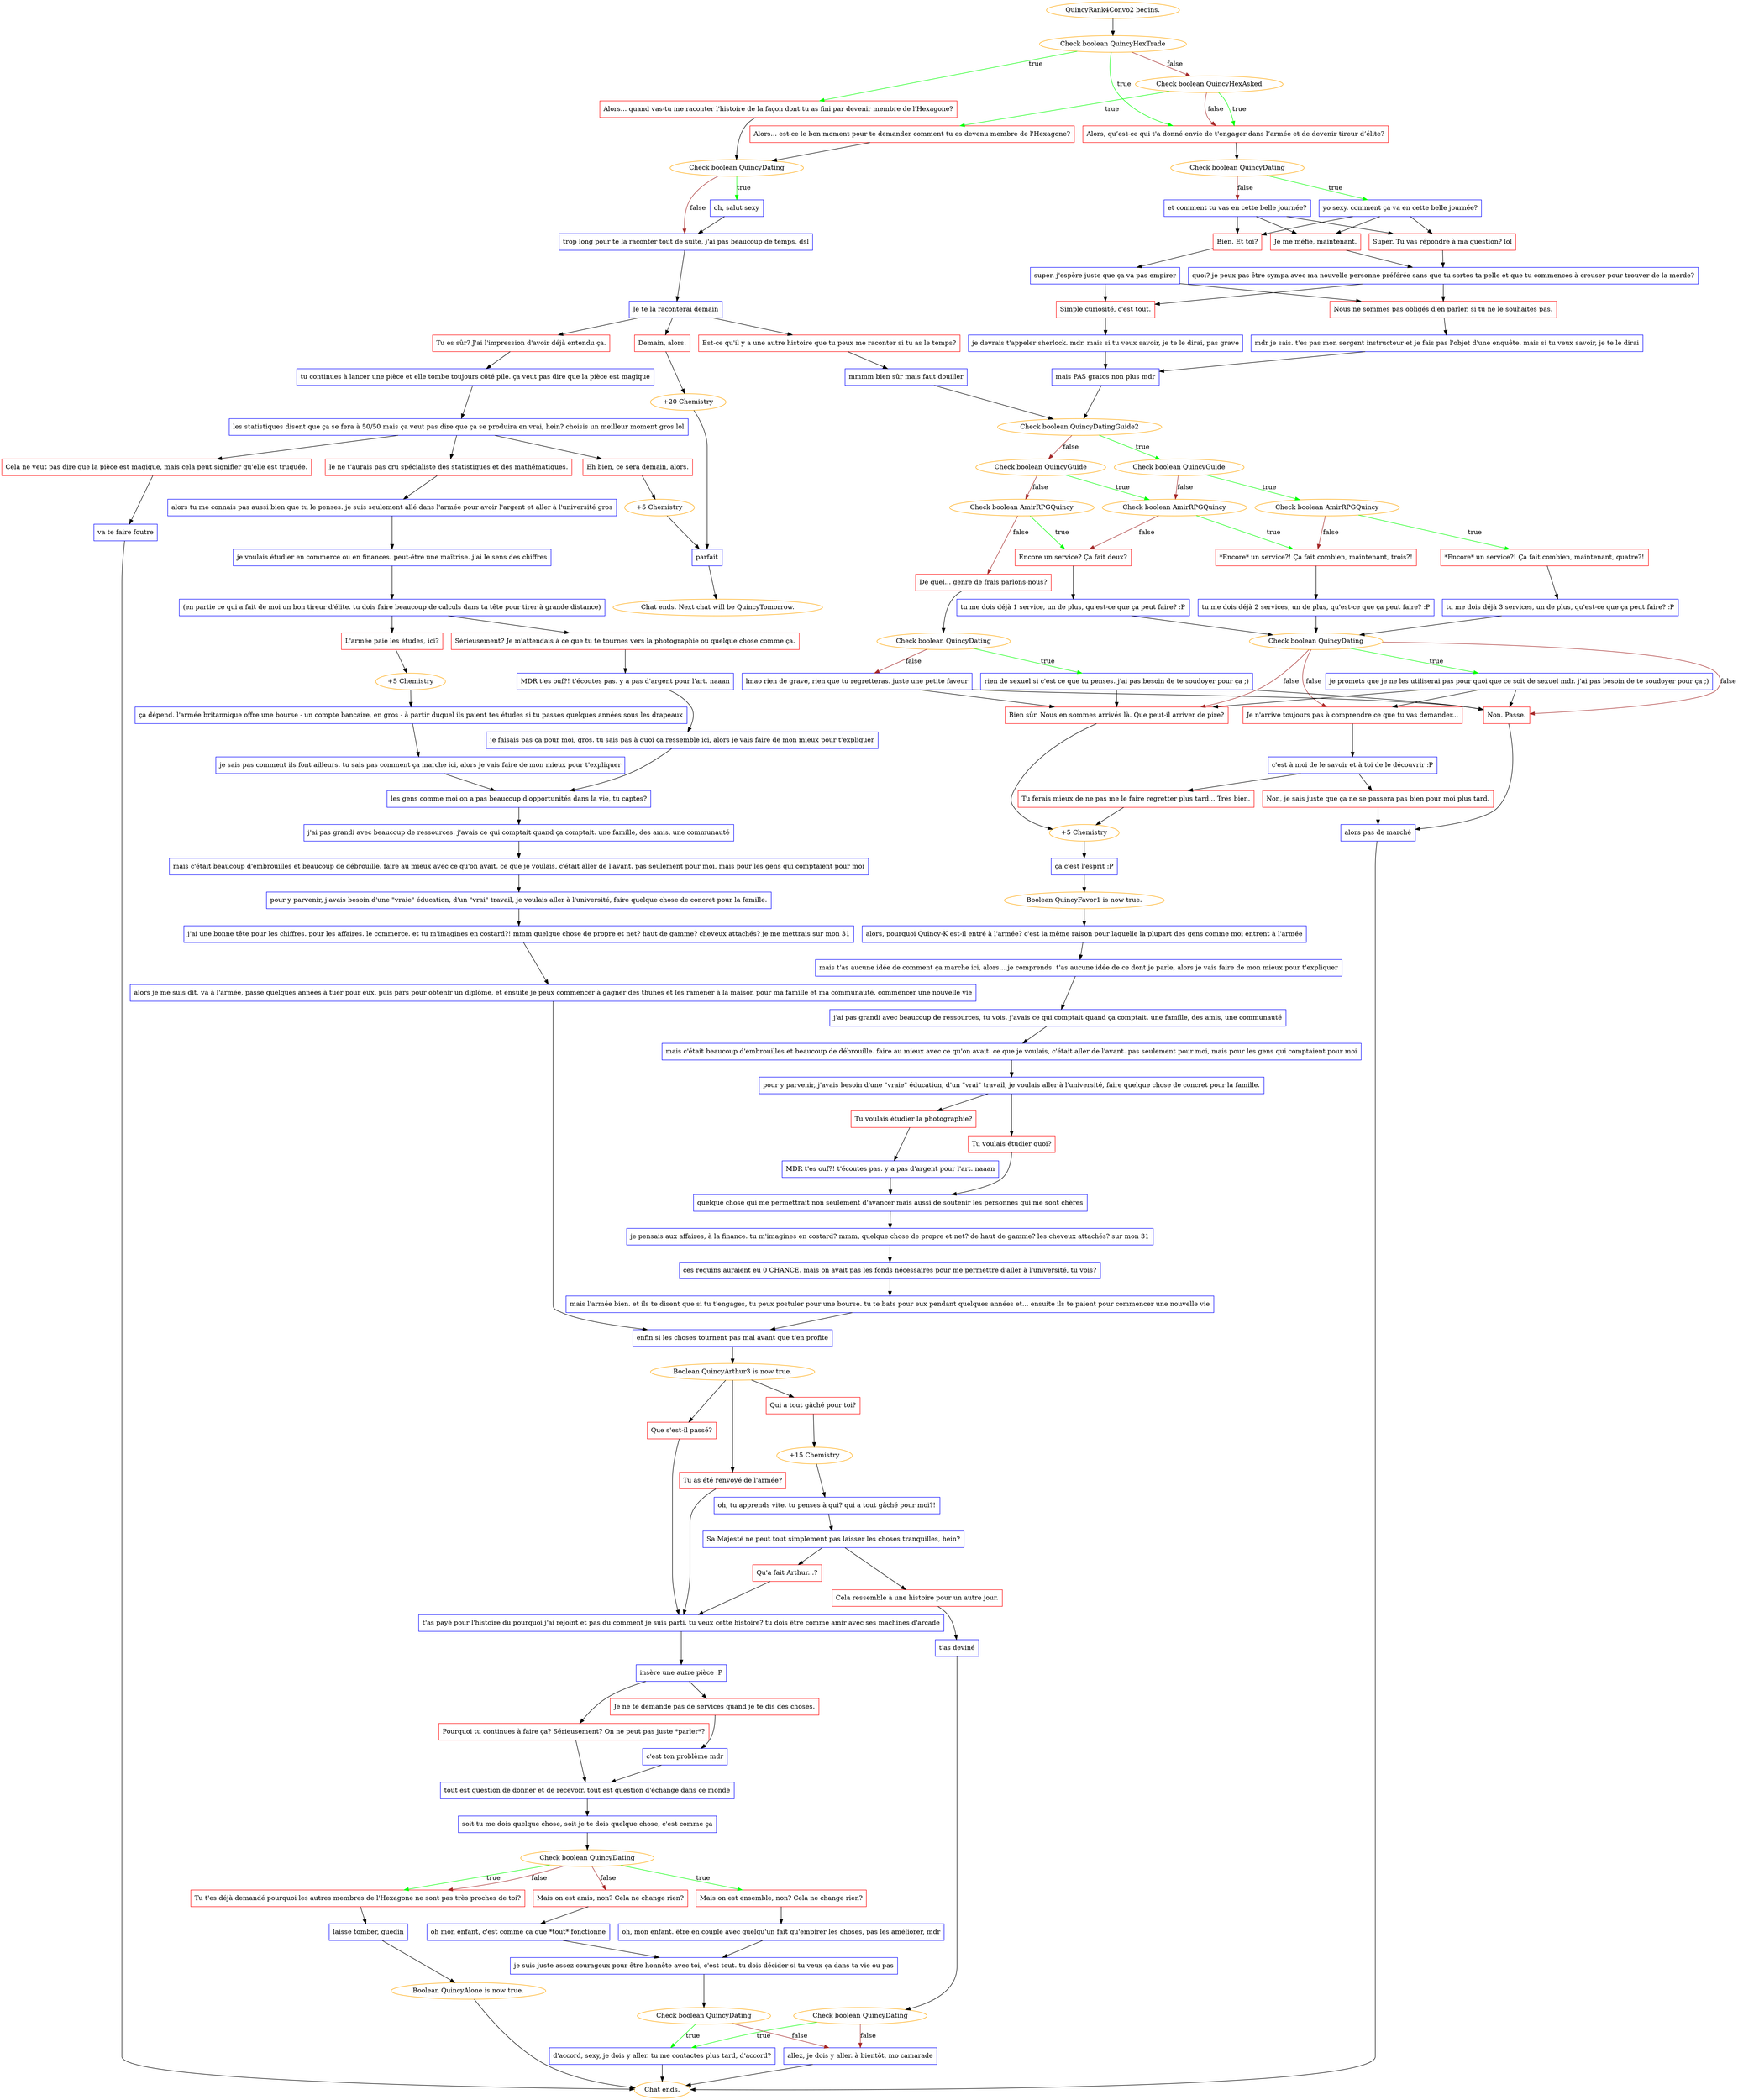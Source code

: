 digraph {
	"QuincyRank4Convo2 begins." [color=orange];
		"QuincyRank4Convo2 begins." -> j2253162781;
	j2253162781 [label="Check boolean QuincyHexTrade",color=orange];
		j2253162781 -> j1258670186 [label=true,color=green];
		j2253162781 -> j3400774136 [label=true,color=green];
		j2253162781 -> j3813648319 [label=false,color=brown];
	j1258670186 [label="Alors, qu’est-ce qui t'a donné envie de t'engager dans l’armée et de devenir tireur d’élite?",shape=box,color=red];
		j1258670186 -> j975604575;
	j3400774136 [label="Alors... quand vas-tu me raconter l'histoire de la façon dont tu as fini par devenir membre de l'Hexagone?",shape=box,color=red];
		j3400774136 -> j1313632766;
	j3813648319 [label="Check boolean QuincyHexAsked",color=orange];
		j3813648319 -> j3123274428 [label=true,color=green];
		j3813648319 -> j1258670186 [label=true,color=green];
		j3813648319 -> j1258670186 [label=false,color=brown];
	j975604575 [label="Check boolean QuincyDating",color=orange];
		j975604575 -> j3308428919 [label=true,color=green];
		j975604575 -> j712662218 [label=false,color=brown];
	j1313632766 [label="Check boolean QuincyDating",color=orange];
		j1313632766 -> j3056354809 [label=true,color=green];
		j1313632766 -> j2636243822 [label=false,color=brown];
	j3123274428 [label="Alors... est-ce le bon moment pour te demander comment tu es devenu membre de l'Hexagone?",shape=box,color=red];
		j3123274428 -> j1313632766;
	j3308428919 [label="yo sexy. comment ça va en cette belle journée?",shape=box,color=blue];
		j3308428919 -> j4111873281;
		j3308428919 -> j2767389306;
		j3308428919 -> j721053718;
	j712662218 [label="et comment tu vas en cette belle journée?",shape=box,color=blue];
		j712662218 -> j4111873281;
		j712662218 -> j2767389306;
		j712662218 -> j721053718;
	j3056354809 [label="oh, salut sexy",shape=box,color=blue];
		j3056354809 -> j2636243822;
	j2636243822 [label="trop long pour te la raconter tout de suite, j'ai pas beaucoup de temps, dsl",shape=box,color=blue];
		j2636243822 -> j3525011363;
	j4111873281 [label="Bien. Et toi?",shape=box,color=red];
		j4111873281 -> j3700048467;
	j2767389306 [label="Je me méfie, maintenant.",shape=box,color=red];
		j2767389306 -> j3067333925;
	j721053718 [label="Super. Tu vas répondre à ma question? lol",shape=box,color=red];
		j721053718 -> j3067333925;
	j3525011363 [label="Je te la raconterai demain",shape=box,color=blue];
		j3525011363 -> j2617118642;
		j3525011363 -> j1769672828;
		j3525011363 -> j34573249;
	j3700048467 [label="super. j'espère juste que ça va pas empirer",shape=box,color=blue];
		j3700048467 -> j3074861091;
		j3700048467 -> j1758435352;
	j3067333925 [label="quoi? je peux pas être sympa avec ma nouvelle personne préférée sans que tu sortes ta pelle et que tu commences à creuser pour trouver de la merde?",shape=box,color=blue];
		j3067333925 -> j3074861091;
		j3067333925 -> j1758435352;
	j2617118642 [label="Est-ce qu'il y a une autre histoire que tu peux me raconter si tu as le temps?",shape=box,color=red];
		j2617118642 -> j1816485309;
	j1769672828 [label="Tu es sûr? J'ai l'impression d'avoir déjà entendu ça.",shape=box,color=red];
		j1769672828 -> j363003770;
	j34573249 [label="Demain, alors.",shape=box,color=red];
		j34573249 -> j3706055416;
	j3074861091 [label="Simple curiosité, c'est tout.",shape=box,color=red];
		j3074861091 -> j2203837283;
	j1758435352 [label="Nous ne sommes pas obligés d'en parler, si tu ne le souhaites pas.",shape=box,color=red];
		j1758435352 -> j3735178394;
	j1816485309 [label="mmmm bien sûr mais faut douiller",shape=box,color=blue];
		j1816485309 -> j3024806683;
	j363003770 [label="tu continues à lancer une pièce et elle tombe toujours côté pile. ça veut pas dire que la pièce est magique",shape=box,color=blue];
		j363003770 -> j2330024877;
	j3706055416 [label="+20 Chemistry",color=orange];
		j3706055416 -> j117787798;
	j2203837283 [label="je devrais t'appeler sherlock. mdr. mais si tu veux savoir, je te le dirai, pas grave",shape=box,color=blue];
		j2203837283 -> j3340692575;
	j3735178394 [label="mdr je sais. t'es pas mon sergent instructeur et je fais pas l'objet d'une enquête. mais si tu veux savoir, je te le dirai",shape=box,color=blue];
		j3735178394 -> j3340692575;
	j3024806683 [label="Check boolean QuincyDatingGuide2",color=orange];
		j3024806683 -> j669743190 [label=true,color=green];
		j3024806683 -> j43061601 [label=false,color=brown];
	j2330024877 [label="les statistiques disent que ça se fera à 50/50 mais ça veut pas dire que ça se produira en vrai, hein? choisis un meilleur moment gros lol",shape=box,color=blue];
		j2330024877 -> j193462624;
		j2330024877 -> j3223583664;
		j2330024877 -> j1295017166;
	j117787798 [label="parfait",shape=box,color=blue];
		j117787798 -> "Chat ends. Next chat will be QuincyTomorrow.";
	j3340692575 [label="mais PAS gratos non plus mdr",shape=box,color=blue];
		j3340692575 -> j3024806683;
	j669743190 [label="Check boolean QuincyGuide",color=orange];
		j669743190 -> j2725101485 [label=true,color=green];
		j669743190 -> j2826705318 [label=false,color=brown];
	j43061601 [label="Check boolean QuincyGuide",color=orange];
		j43061601 -> j2826705318 [label=true,color=green];
		j43061601 -> j2323465099 [label=false,color=brown];
	j193462624 [label="Je ne t'aurais pas cru spécialiste des statistiques et des mathématiques.",shape=box,color=red];
		j193462624 -> j4099110823;
	j3223583664 [label="Cela ne veut pas dire que la pièce est magique, mais cela peut signifier qu'elle est truquée.",shape=box,color=red];
		j3223583664 -> j3614759851;
	j1295017166 [label="Eh bien, ce sera demain, alors.",shape=box,color=red];
		j1295017166 -> j3907154882;
	"Chat ends. Next chat will be QuincyTomorrow." [color=orange];
	j2725101485 [label="Check boolean AmirRPGQuincy",color=orange];
		j2725101485 -> j3689135732 [label=true,color=green];
		j2725101485 -> j1237262776 [label=false,color=brown];
	j2826705318 [label="Check boolean AmirRPGQuincy",color=orange];
		j2826705318 -> j1237262776 [label=true,color=green];
		j2826705318 -> j3417751171 [label=false,color=brown];
	j2323465099 [label="Check boolean AmirRPGQuincy",color=orange];
		j2323465099 -> j3417751171 [label=true,color=green];
		j2323465099 -> j2454612392 [label=false,color=brown];
	j4099110823 [label="alors tu me connais pas aussi bien que tu le penses. je suis seulement allé dans l'armée pour avoir l'argent et aller à l'université gros",shape=box,color=blue];
		j4099110823 -> j4170346382;
	j3614759851 [label="va te faire foutre",shape=box,color=blue];
		j3614759851 -> "Chat ends.";
	j3907154882 [label="+5 Chemistry",color=orange];
		j3907154882 -> j117787798;
	j3689135732 [label="*Encore* un service?! Ça fait combien, maintenant, quatre?!",shape=box,color=red];
		j3689135732 -> j3541903046;
	j1237262776 [label="*Encore* un service?! Ça fait combien, maintenant, trois?!",shape=box,color=red];
		j1237262776 -> j2379498708;
	j3417751171 [label="Encore un service? Ça fait deux?",shape=box,color=red];
		j3417751171 -> j217237987;
	j2454612392 [label="De quel... genre de frais parlons-nous?",shape=box,color=red];
		j2454612392 -> j1693636721;
	j4170346382 [label="je voulais étudier en commerce ou en finances. peut-être une maîtrise. j'ai le sens des chiffres",shape=box,color=blue];
		j4170346382 -> j548637753;
	"Chat ends." [color=orange];
	j3541903046 [label="tu me dois déjà 3 services, un de plus, qu'est-ce que ça peut faire? :P",shape=box,color=blue];
		j3541903046 -> j3185193467;
	j2379498708 [label="tu me dois déjà 2 services, un de plus, qu'est-ce que ça peut faire? :P",shape=box,color=blue];
		j2379498708 -> j3185193467;
	j217237987 [label="tu me dois déjà 1 service, un de plus, qu'est-ce que ça peut faire? :P",shape=box,color=blue];
		j217237987 -> j3185193467;
	j1693636721 [label="Check boolean QuincyDating",color=orange];
		j1693636721 -> j2023635371 [label=true,color=green];
		j1693636721 -> j2546637979 [label=false,color=brown];
	j548637753 [label="(en partie ce qui a fait de moi un bon tireur d'élite. tu dois faire beaucoup de calculs dans ta tête pour tirer à grande distance)",shape=box,color=blue];
		j548637753 -> j1227939258;
		j548637753 -> j156824403;
	j3185193467 [label="Check boolean QuincyDating",color=orange];
		j3185193467 -> j2757855932 [label=true,color=green];
		j3185193467 -> j796181847 [label=false,color=brown];
		j3185193467 -> j1190720681 [label=false,color=brown];
		j3185193467 -> j1584620139 [label=false,color=brown];
	j2023635371 [label="rien de sexuel si c'est ce que tu penses. j'ai pas besoin de te soudoyer pour ça ;)",shape=box,color=blue];
		j2023635371 -> j1584620139;
		j2023635371 -> j1190720681;
	j2546637979 [label="lmao rien de grave, rien que tu regretteras. juste une petite faveur",shape=box,color=blue];
		j2546637979 -> j1584620139;
		j2546637979 -> j1190720681;
	j1227939258 [label="Sérieusement? Je m'attendais à ce que tu te tournes vers la photographie ou quelque chose comme ça.",shape=box,color=red];
		j1227939258 -> j3221009158;
	j156824403 [label="L'armée paie les études, ici?",shape=box,color=red];
		j156824403 -> j1067965591;
	j2757855932 [label="je promets que je ne les utiliserai pas pour quoi que ce soit de sexuel mdr. j'ai pas besoin de te soudoyer pour ça ;)",shape=box,color=blue];
		j2757855932 -> j796181847;
		j2757855932 -> j1190720681;
		j2757855932 -> j1584620139;
	j796181847 [label="Je n'arrive toujours pas à comprendre ce que tu vas demander...",shape=box,color=red];
		j796181847 -> j3252640662;
	j1190720681 [label="Non. Passe.",shape=box,color=red];
		j1190720681 -> j1895732106;
	j1584620139 [label="Bien sûr. Nous en sommes arrivés là. Que peut-il arriver de pire?",shape=box,color=red];
		j1584620139 -> j656249921;
	j3221009158 [label="MDR t'es ouf?! t'écoutes pas. y a pas d'argent pour l'art. naaan",shape=box,color=blue];
		j3221009158 -> j3781025263;
	j1067965591 [label="+5 Chemistry",color=orange];
		j1067965591 -> j1999166227;
	j3252640662 [label="c'est à moi de le savoir et à toi de le découvrir :P",shape=box,color=blue];
		j3252640662 -> j3246989526;
		j3252640662 -> j1319861076;
	j1895732106 [label="alors pas de marché",shape=box,color=blue];
		j1895732106 -> "Chat ends.";
	j656249921 [label="+5 Chemistry",color=orange];
		j656249921 -> j2615702456;
	j3781025263 [label="je faisais pas ça pour moi, gros. tu sais pas à quoi ça ressemble ici, alors je vais faire de mon mieux pour t'expliquer",shape=box,color=blue];
		j3781025263 -> j2867474501;
	j1999166227 [label="ça dépend. l'armée britannique offre une bourse - un compte bancaire, en gros - à partir duquel ils paient tes études si tu passes quelques années sous les drapeaux",shape=box,color=blue];
		j1999166227 -> j1628153437;
	j3246989526 [label="Tu ferais mieux de ne pas me le faire regretter plus tard... Très bien.",shape=box,color=red];
		j3246989526 -> j656249921;
	j1319861076 [label="Non, je sais juste que ça ne se passera pas bien pour moi plus tard.",shape=box,color=red];
		j1319861076 -> j1895732106;
	j2615702456 [label="ça c'est l'esprit :P",shape=box,color=blue];
		j2615702456 -> j1725550556;
	j2867474501 [label="les gens comme moi on a pas beaucoup d'opportunités dans la vie, tu captes?",shape=box,color=blue];
		j2867474501 -> j1268096482;
	j1628153437 [label="je sais pas comment ils font ailleurs. tu sais pas comment ça marche ici, alors je vais faire de mon mieux pour t'expliquer",shape=box,color=blue];
		j1628153437 -> j2867474501;
	j1725550556 [label="Boolean QuincyFavor1 is now true.",color=orange];
		j1725550556 -> j3076710158;
	j1268096482 [label="j'ai pas grandi avec beaucoup de ressources. j'avais ce qui comptait quand ça comptait. une famille, des amis, une communauté",shape=box,color=blue];
		j1268096482 -> j3193374986;
	j3076710158 [label="alors, pourquoi Quincy-K est-il entré à l'armée? c'est la même raison pour laquelle la plupart des gens comme moi entrent à l'armée",shape=box,color=blue];
		j3076710158 -> j427051595;
	j3193374986 [label="mais c'était beaucoup d'embrouilles et beaucoup de débrouille. faire au mieux avec ce qu'on avait. ce que je voulais, c'était aller de l'avant. pas seulement pour moi, mais pour les gens qui comptaient pour moi",shape=box,color=blue];
		j3193374986 -> j467889432;
	j427051595 [label="mais t'as aucune idée de comment ça marche ici, alors... je comprends. t'as aucune idée de ce dont je parle, alors je vais faire de mon mieux pour t'expliquer",shape=box,color=blue];
		j427051595 -> j2332407374;
	j467889432 [label="pour y parvenir, j'avais besoin d'une \"vraie\" éducation, d'un \"vrai\" travail, je voulais aller à l'université, faire quelque chose de concret pour la famille.",shape=box,color=blue];
		j467889432 -> j2609134371;
	j2332407374 [label="j'ai pas grandi avec beaucoup de ressources, tu vois. j'avais ce qui comptait quand ça comptait. une famille, des amis, une communauté",shape=box,color=blue];
		j2332407374 -> j1430323202;
	j2609134371 [label="j'ai une bonne tête pour les chiffres. pour les affaires. le commerce. et tu m'imagines en costard?! mmm quelque chose de propre et net? haut de gamme? cheveux attachés? je me mettrais sur mon 31",shape=box,color=blue];
		j2609134371 -> j1135351817;
	j1430323202 [label="mais c'était beaucoup d'embrouilles et beaucoup de débrouille. faire au mieux avec ce qu'on avait. ce que je voulais, c'était aller de l'avant. pas seulement pour moi, mais pour les gens qui comptaient pour moi",shape=box,color=blue];
		j1430323202 -> j184543478;
	j1135351817 [label="alors je me suis dit, va à l'armée, passe quelques années à tuer pour eux, puis pars pour obtenir un diplôme, et ensuite je peux commencer à gagner des thunes et les ramener à la maison pour ma famille et ma communauté. commencer une nouvelle vie",shape=box,color=blue];
		j1135351817 -> j3357526398;
	j184543478 [label="pour y parvenir, j'avais besoin d'une \"vraie\" éducation, d'un \"vrai\" travail, je voulais aller à l'université, faire quelque chose de concret pour la famille.",shape=box,color=blue];
		j184543478 -> j4018921948;
		j184543478 -> j3686473662;
	j3357526398 [label="enfin si les choses tournent pas mal avant que t'en profite",shape=box,color=blue];
		j3357526398 -> j2003456676;
	j4018921948 [label="Tu voulais étudier la photographie?",shape=box,color=red];
		j4018921948 -> j2412183176;
	j3686473662 [label="Tu voulais étudier quoi?",shape=box,color=red];
		j3686473662 -> j792954074;
	j2003456676 [label="Boolean QuincyArthur3 is now true.",color=orange];
		j2003456676 -> j199353255;
		j2003456676 -> j3384706420;
		j2003456676 -> j1837158987;
	j2412183176 [label="MDR t'es ouf?! t'écoutes pas. y a pas d'argent pour l'art. naaan",shape=box,color=blue];
		j2412183176 -> j792954074;
	j792954074 [label="quelque chose qui me permettrait non seulement d'avancer mais aussi de soutenir les personnes qui me sont chères",shape=box,color=blue];
		j792954074 -> j409846914;
	j199353255 [label="Que s'est-il passé?",shape=box,color=red];
		j199353255 -> j3408998686;
	j3384706420 [label="Qui a tout gâché pour toi?",shape=box,color=red];
		j3384706420 -> j2779153217;
	j1837158987 [label="Tu as été renvoyé de l'armée?",shape=box,color=red];
		j1837158987 -> j3408998686;
	j409846914 [label="je pensais aux affaires, à la finance. tu m'imagines en costard? mmm, quelque chose de propre et net? de haut de gamme? les cheveux attachés? sur mon 31",shape=box,color=blue];
		j409846914 -> j4142500854;
	j3408998686 [label="t'as payé pour l'histoire du pourquoi j'ai rejoint et pas du comment je suis parti. tu veux cette histoire? tu dois être comme amir avec ses machines d'arcade",shape=box,color=blue];
		j3408998686 -> j227160767;
	j2779153217 [label="+15 Chemistry",color=orange];
		j2779153217 -> j2465109502;
	j4142500854 [label="ces requins auraient eu 0 CHANCE. mais on avait pas les fonds nécessaires pour me permettre d'aller à l'université, tu vois?",shape=box,color=blue];
		j4142500854 -> j108667845;
	j227160767 [label="insère une autre pièce :P",shape=box,color=blue];
		j227160767 -> j1701648279;
		j227160767 -> j1657696981;
	j2465109502 [label="oh, tu apprends vite. tu penses à qui? qui a tout gâché pour moi?!",shape=box,color=blue];
		j2465109502 -> j3599898043;
	j108667845 [label="mais l'armée bien. et ils te disent que si tu t'engages, tu peux postuler pour une bourse. tu te bats pour eux pendant quelques années et... ensuite ils te paient pour commencer une nouvelle vie",shape=box,color=blue];
		j108667845 -> j3357526398;
	j1701648279 [label="Pourquoi tu continues à faire ça? Sérieusement? On ne peut pas juste *parler*?",shape=box,color=red];
		j1701648279 -> j1162282456;
	j1657696981 [label="Je ne te demande pas de services quand je te dis des choses.",shape=box,color=red];
		j1657696981 -> j3305076780;
	j3599898043 [label="Sa Majesté ne peut tout simplement pas laisser les choses tranquilles, hein?",shape=box,color=blue];
		j3599898043 -> j869722380;
		j3599898043 -> j2280705404;
	j1162282456 [label="tout est question de donner et de recevoir. tout est question d'échange dans ce monde",shape=box,color=blue];
		j1162282456 -> j2618217410;
	j3305076780 [label="c'est ton problème mdr",shape=box,color=blue];
		j3305076780 -> j1162282456;
	j869722380 [label="Qu'a fait Arthur...?",shape=box,color=red];
		j869722380 -> j3408998686;
	j2280705404 [label="Cela ressemble à une histoire pour un autre jour.",shape=box,color=red];
		j2280705404 -> j4283977978;
	j2618217410 [label="soit tu me dois quelque chose, soit je te dois quelque chose, c'est comme ça",shape=box,color=blue];
		j2618217410 -> j2519863613;
	j4283977978 [label="t'as deviné",shape=box,color=blue];
		j4283977978 -> j2650928113;
	j2519863613 [label="Check boolean QuincyDating",color=orange];
		j2519863613 -> j2140361088 [label=true,color=green];
		j2519863613 -> j3477293273 [label=true,color=green];
		j2519863613 -> j3982605462 [label=false,color=brown];
		j2519863613 -> j3477293273 [label=false,color=brown];
	j2650928113 [label="Check boolean QuincyDating",color=orange];
		j2650928113 -> j3990290866 [label=true,color=green];
		j2650928113 -> j262198902 [label=false,color=brown];
	j2140361088 [label="Mais on est ensemble, non? Cela ne change rien?",shape=box,color=red];
		j2140361088 -> j811203424;
	j3477293273 [label="Tu t'es déjà demandé pourquoi les autres membres de l'Hexagone ne sont pas très proches de toi?",shape=box,color=red];
		j3477293273 -> j3364985918;
	j3982605462 [label="Mais on est amis, non? Cela ne change rien?",shape=box,color=red];
		j3982605462 -> j3879015617;
	j3990290866 [label="d'accord, sexy, je dois y aller. tu me contactes plus tard, d'accord?",shape=box,color=blue];
		j3990290866 -> "Chat ends.";
	j262198902 [label="allez, je dois y aller. à bientôt, mo camarade",shape=box,color=blue];
		j262198902 -> "Chat ends.";
	j811203424 [label="oh, mon enfant. être en couple avec quelqu'un fait qu'empirer les choses, pas les améliorer, mdr",shape=box,color=blue];
		j811203424 -> j1183584452;
	j3364985918 [label="laisse tomber, guedin",shape=box,color=blue];
		j3364985918 -> j2991450888;
	j3879015617 [label="oh mon enfant, c'est comme ça que *tout* fonctionne",shape=box,color=blue];
		j3879015617 -> j1183584452;
	j1183584452 [label="je suis juste assez courageux pour être honnête avec toi, c'est tout. tu dois décider si tu veux ça dans ta vie ou pas",shape=box,color=blue];
		j1183584452 -> j327474352;
	j2991450888 [label="Boolean QuincyAlone is now true.",color=orange];
		j2991450888 -> "Chat ends.";
	j327474352 [label="Check boolean QuincyDating",color=orange];
		j327474352 -> j3990290866 [label=true,color=green];
		j327474352 -> j262198902 [label=false,color=brown];
}